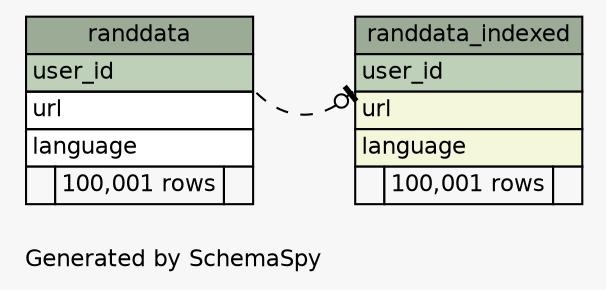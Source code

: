 // dot null on Windows 7 6.1
// SchemaSpy rev 590
digraph "largeImpliedRelationshipsDiagram" {
  graph [
    rankdir="RL"
    bgcolor="#f7f7f7"
    label="\nGenerated by SchemaSpy"
    labeljust="l"
    nodesep="0.18"
    ranksep="0.46"
    fontname="Helvetica"
    fontsize="11"
  ];
  node [
    fontname="Helvetica"
    fontsize="11"
    shape="plaintext"
  ];
  edge [
    arrowsize="0.8"
  ];
  "randdata" [
    label=<
    <TABLE BORDER="0" CELLBORDER="1" CELLSPACING="0" BGCOLOR="#ffffff">
      <TR><TD COLSPAN="3" BGCOLOR="#9bab96" ALIGN="CENTER">randdata</TD></TR>
      <TR><TD PORT="user_id" COLSPAN="3" BGCOLOR="#bed1b8" ALIGN="LEFT">user_id</TD></TR>
      <TR><TD PORT="url" COLSPAN="3" ALIGN="LEFT">url</TD></TR>
      <TR><TD PORT="language" COLSPAN="3" ALIGN="LEFT">language</TD></TR>
      <TR><TD ALIGN="LEFT" BGCOLOR="#f7f7f7">  </TD><TD ALIGN="RIGHT" BGCOLOR="#f7f7f7">100,001 rows</TD><TD ALIGN="RIGHT" BGCOLOR="#f7f7f7">  </TD></TR>
    </TABLE>>
    URL="tables/randdata.html"
    tooltip="randdata"
  ];
  "randdata_indexed" [
    label=<
    <TABLE BORDER="0" CELLBORDER="1" CELLSPACING="0" BGCOLOR="#ffffff">
      <TR><TD COLSPAN="3" BGCOLOR="#9bab96" ALIGN="CENTER">randdata_indexed</TD></TR>
      <TR><TD PORT="user_id" COLSPAN="3" BGCOLOR="#bed1b8" ALIGN="LEFT">user_id</TD></TR>
      <TR><TD PORT="url" COLSPAN="3" BGCOLOR="#f4f7da" ALIGN="LEFT">url</TD></TR>
      <TR><TD PORT="language" COLSPAN="3" BGCOLOR="#f4f7da" ALIGN="LEFT">language</TD></TR>
      <TR><TD ALIGN="LEFT" BGCOLOR="#f7f7f7">  </TD><TD ALIGN="RIGHT" BGCOLOR="#f7f7f7">100,001 rows</TD><TD ALIGN="RIGHT" BGCOLOR="#f7f7f7">  </TD></TR>
    </TABLE>>
    URL="tables/randdata_indexed.html"
    tooltip="randdata_indexed"
  ];
  "randdata_indexed":"user_id":sw -> "randdata":"user_id":se [arrowhead=none dir=back arrowtail=teeodot style=dashed];
}
